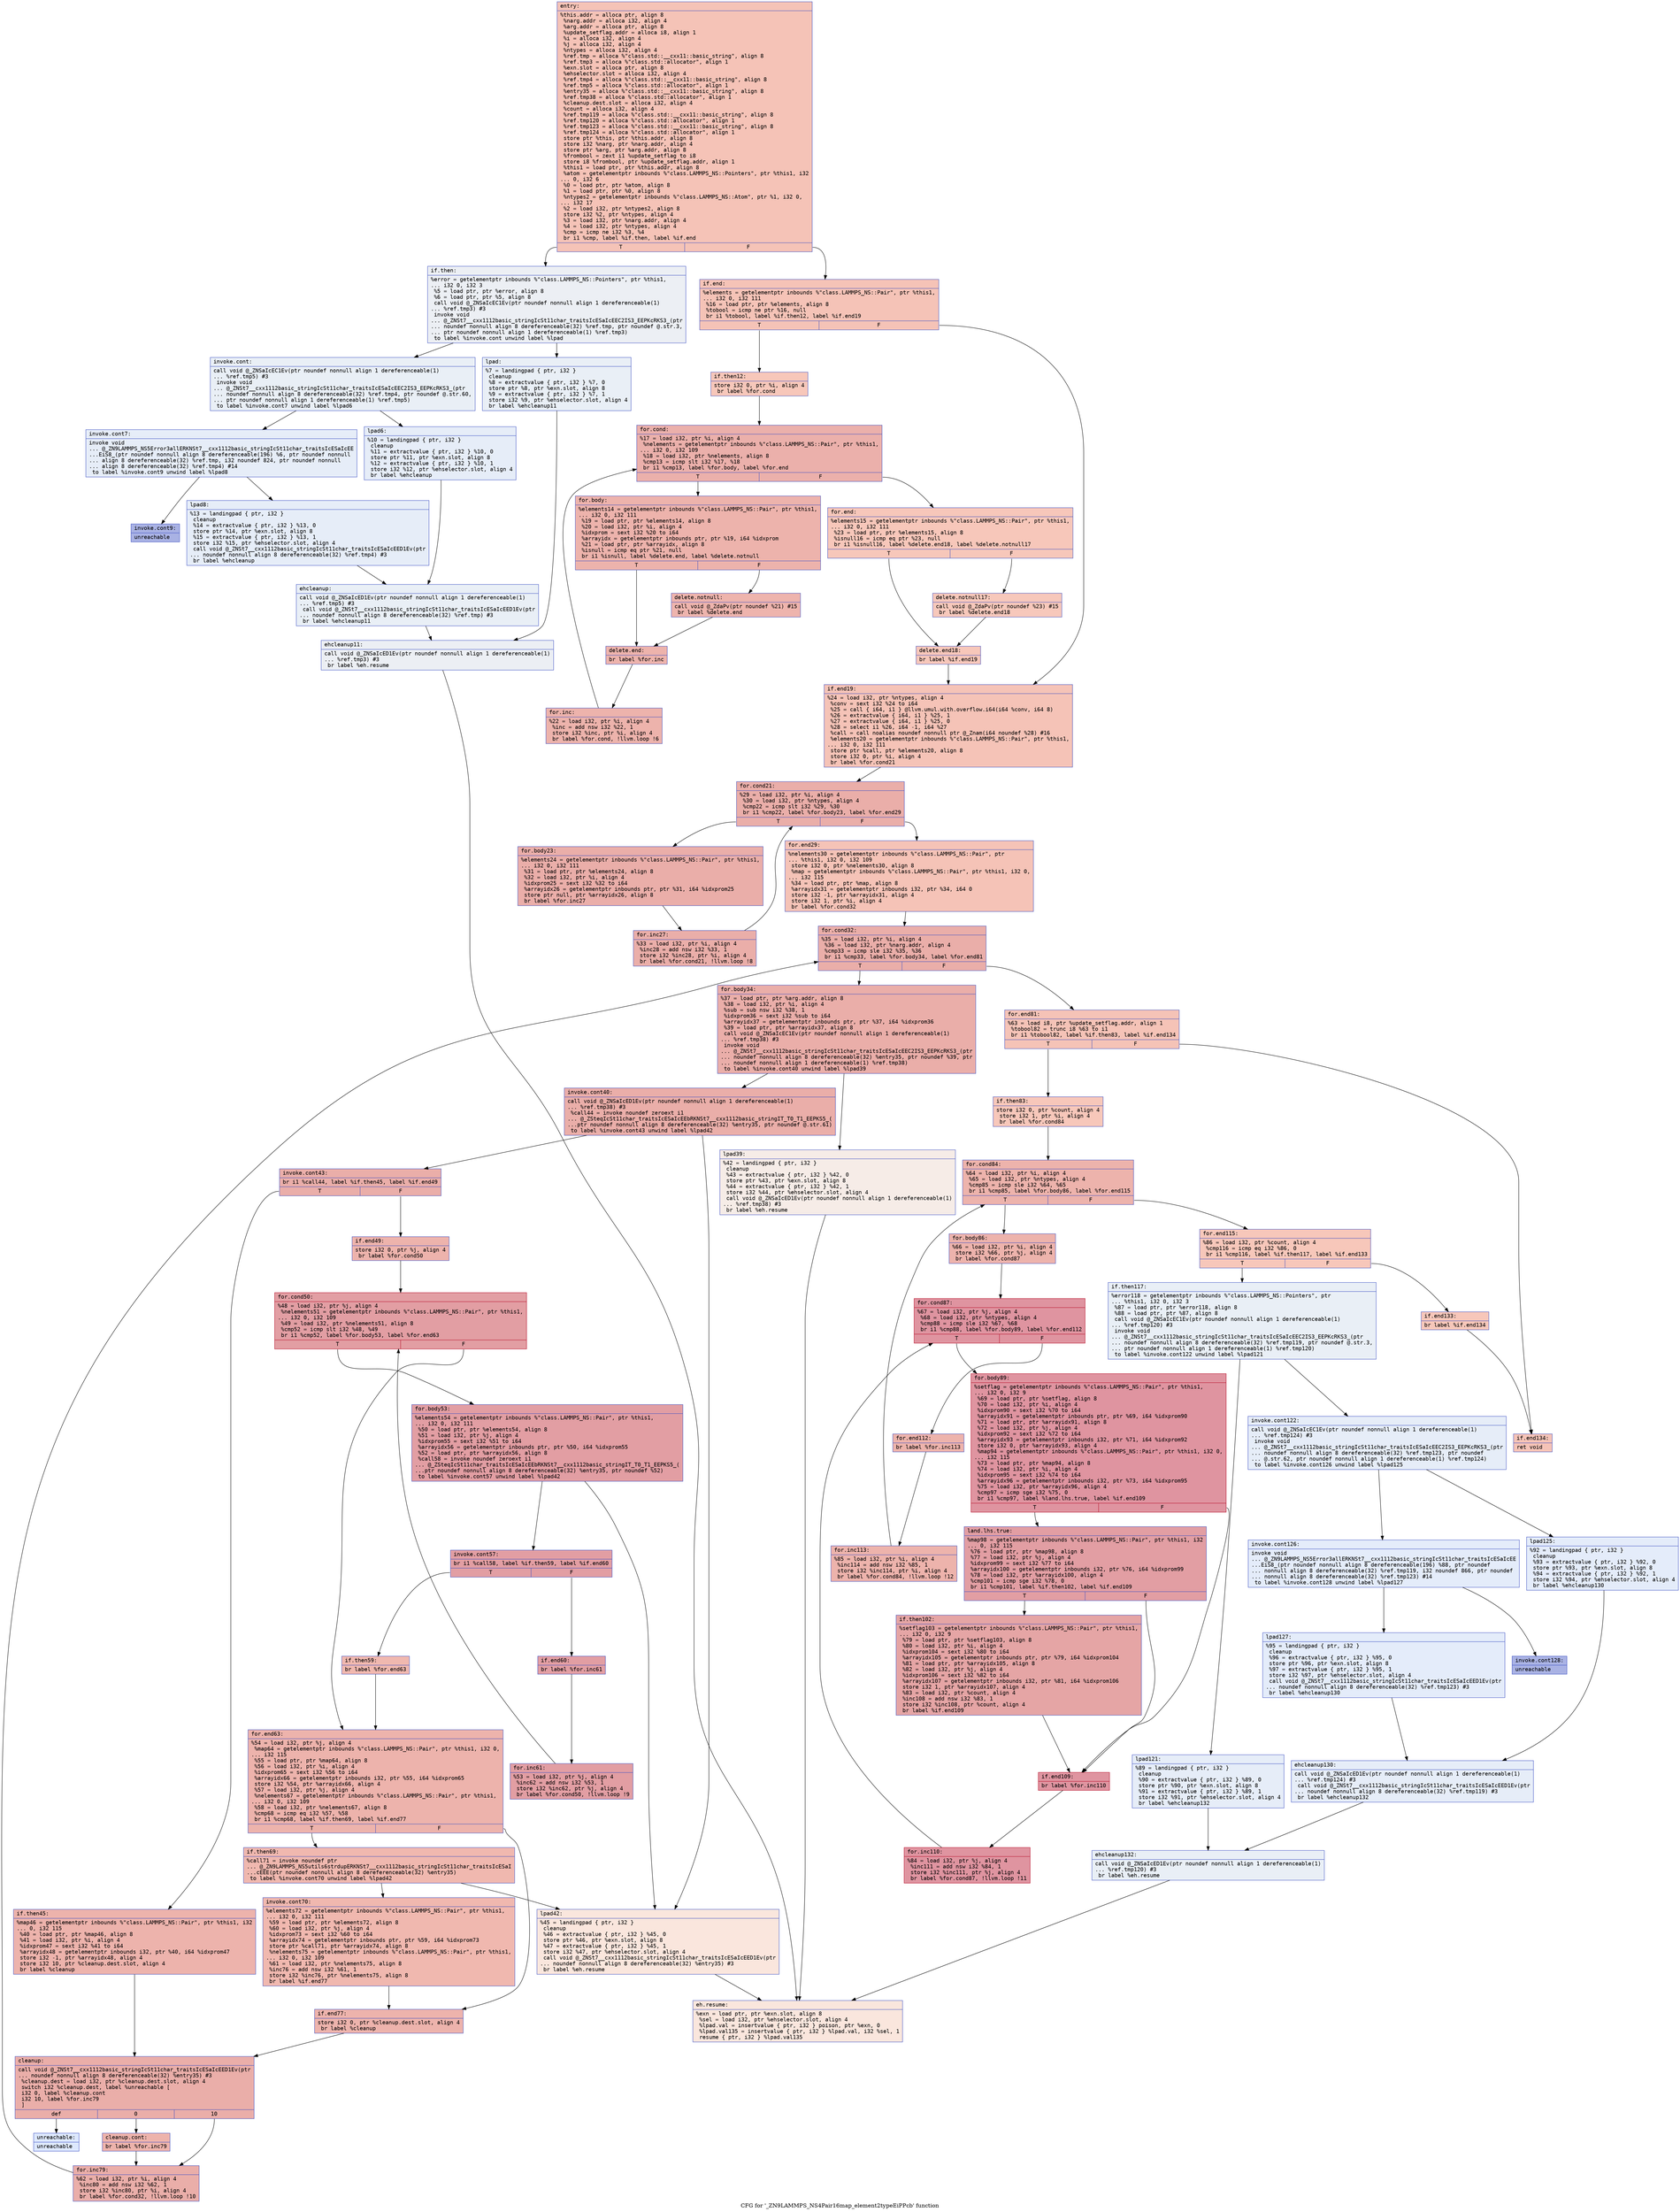 digraph "CFG for '_ZN9LAMMPS_NS4Pair16map_element2typeEiPPcb' function" {
	label="CFG for '_ZN9LAMMPS_NS4Pair16map_element2typeEiPPcb' function";

	Node0x55f5732a23d0 [shape=record,color="#3d50c3ff", style=filled, fillcolor="#e8765c70" fontname="Courier",label="{entry:\l|  %this.addr = alloca ptr, align 8\l  %narg.addr = alloca i32, align 4\l  %arg.addr = alloca ptr, align 8\l  %update_setflag.addr = alloca i8, align 1\l  %i = alloca i32, align 4\l  %j = alloca i32, align 4\l  %ntypes = alloca i32, align 4\l  %ref.tmp = alloca %\"class.std::__cxx11::basic_string\", align 8\l  %ref.tmp3 = alloca %\"class.std::allocator\", align 1\l  %exn.slot = alloca ptr, align 8\l  %ehselector.slot = alloca i32, align 4\l  %ref.tmp4 = alloca %\"class.std::__cxx11::basic_string\", align 8\l  %ref.tmp5 = alloca %\"class.std::allocator\", align 1\l  %entry35 = alloca %\"class.std::__cxx11::basic_string\", align 8\l  %ref.tmp38 = alloca %\"class.std::allocator\", align 1\l  %cleanup.dest.slot = alloca i32, align 4\l  %count = alloca i32, align 4\l  %ref.tmp119 = alloca %\"class.std::__cxx11::basic_string\", align 8\l  %ref.tmp120 = alloca %\"class.std::allocator\", align 1\l  %ref.tmp123 = alloca %\"class.std::__cxx11::basic_string\", align 8\l  %ref.tmp124 = alloca %\"class.std::allocator\", align 1\l  store ptr %this, ptr %this.addr, align 8\l  store i32 %narg, ptr %narg.addr, align 4\l  store ptr %arg, ptr %arg.addr, align 8\l  %frombool = zext i1 %update_setflag to i8\l  store i8 %frombool, ptr %update_setflag.addr, align 1\l  %this1 = load ptr, ptr %this.addr, align 8\l  %atom = getelementptr inbounds %\"class.LAMMPS_NS::Pointers\", ptr %this1, i32\l... 0, i32 6\l  %0 = load ptr, ptr %atom, align 8\l  %1 = load ptr, ptr %0, align 8\l  %ntypes2 = getelementptr inbounds %\"class.LAMMPS_NS::Atom\", ptr %1, i32 0,\l... i32 17\l  %2 = load i32, ptr %ntypes2, align 8\l  store i32 %2, ptr %ntypes, align 4\l  %3 = load i32, ptr %narg.addr, align 4\l  %4 = load i32, ptr %ntypes, align 4\l  %cmp = icmp ne i32 %3, %4\l  br i1 %cmp, label %if.then, label %if.end\l|{<s0>T|<s1>F}}"];
	Node0x55f5732a23d0:s0 -> Node0x55f5732a3e20[tooltip="entry -> if.then\nProbability 0.00%" ];
	Node0x55f5732a23d0:s1 -> Node0x55f5732a3e90[tooltip="entry -> if.end\nProbability 100.00%" ];
	Node0x55f5732a3e20 [shape=record,color="#3d50c3ff", style=filled, fillcolor="#d4dbe670" fontname="Courier",label="{if.then:\l|  %error = getelementptr inbounds %\"class.LAMMPS_NS::Pointers\", ptr %this1,\l... i32 0, i32 3\l  %5 = load ptr, ptr %error, align 8\l  %6 = load ptr, ptr %5, align 8\l  call void @_ZNSaIcEC1Ev(ptr noundef nonnull align 1 dereferenceable(1)\l... %ref.tmp3) #3\l  invoke void\l... @_ZNSt7__cxx1112basic_stringIcSt11char_traitsIcESaIcEEC2IS3_EEPKcRKS3_(ptr\l... noundef nonnull align 8 dereferenceable(32) %ref.tmp, ptr noundef @.str.3,\l... ptr noundef nonnull align 1 dereferenceable(1) %ref.tmp3)\l          to label %invoke.cont unwind label %lpad\l}"];
	Node0x55f5732a3e20 -> Node0x55f5732a4310[tooltip="if.then -> invoke.cont\nProbability 50.00%" ];
	Node0x55f5732a3e20 -> Node0x55f5732a4360[tooltip="if.then -> lpad\nProbability 50.00%" ];
	Node0x55f5732a4310 [shape=record,color="#3d50c3ff", style=filled, fillcolor="#cedaeb70" fontname="Courier",label="{invoke.cont:\l|  call void @_ZNSaIcEC1Ev(ptr noundef nonnull align 1 dereferenceable(1)\l... %ref.tmp5) #3\l  invoke void\l... @_ZNSt7__cxx1112basic_stringIcSt11char_traitsIcESaIcEEC2IS3_EEPKcRKS3_(ptr\l... noundef nonnull align 8 dereferenceable(32) %ref.tmp4, ptr noundef @.str.60,\l... ptr noundef nonnull align 1 dereferenceable(1) %ref.tmp5)\l          to label %invoke.cont7 unwind label %lpad6\l}"];
	Node0x55f5732a4310 -> Node0x55f5732a4650[tooltip="invoke.cont -> invoke.cont7\nProbability 50.00%" ];
	Node0x55f5732a4310 -> Node0x55f5732a46a0[tooltip="invoke.cont -> lpad6\nProbability 50.00%" ];
	Node0x55f5732a4650 [shape=record,color="#3d50c3ff", style=filled, fillcolor="#c7d7f070" fontname="Courier",label="{invoke.cont7:\l|  invoke void\l... @_ZN9LAMMPS_NS5Error3allERKNSt7__cxx1112basic_stringIcSt11char_traitsIcESaIcEE\l...EiS8_(ptr noundef nonnull align 8 dereferenceable(196) %6, ptr noundef nonnull\l... align 8 dereferenceable(32) %ref.tmp, i32 noundef 824, ptr noundef nonnull\l... align 8 dereferenceable(32) %ref.tmp4) #14\l          to label %invoke.cont9 unwind label %lpad8\l}"];
	Node0x55f5732a4650 -> Node0x55f5732a4600[tooltip="invoke.cont7 -> invoke.cont9\nProbability 0.00%" ];
	Node0x55f5732a4650 -> Node0x55f5732a4930[tooltip="invoke.cont7 -> lpad8\nProbability 100.00%" ];
	Node0x55f5732a4600 [shape=record,color="#3d50c3ff", style=filled, fillcolor="#3d50c370" fontname="Courier",label="{invoke.cont9:\l|  unreachable\l}"];
	Node0x55f5732a4360 [shape=record,color="#3d50c3ff", style=filled, fillcolor="#cedaeb70" fontname="Courier",label="{lpad:\l|  %7 = landingpad \{ ptr, i32 \}\l          cleanup\l  %8 = extractvalue \{ ptr, i32 \} %7, 0\l  store ptr %8, ptr %exn.slot, align 8\l  %9 = extractvalue \{ ptr, i32 \} %7, 1\l  store i32 %9, ptr %ehselector.slot, align 4\l  br label %ehcleanup11\l}"];
	Node0x55f5732a4360 -> Node0x55f5732a4ef0[tooltip="lpad -> ehcleanup11\nProbability 100.00%" ];
	Node0x55f5732a46a0 [shape=record,color="#3d50c3ff", style=filled, fillcolor="#c7d7f070" fontname="Courier",label="{lpad6:\l|  %10 = landingpad \{ ptr, i32 \}\l          cleanup\l  %11 = extractvalue \{ ptr, i32 \} %10, 0\l  store ptr %11, ptr %exn.slot, align 8\l  %12 = extractvalue \{ ptr, i32 \} %10, 1\l  store i32 %12, ptr %ehselector.slot, align 4\l  br label %ehcleanup\l}"];
	Node0x55f5732a46a0 -> Node0x55f5732a5240[tooltip="lpad6 -> ehcleanup\nProbability 100.00%" ];
	Node0x55f5732a4930 [shape=record,color="#3d50c3ff", style=filled, fillcolor="#c7d7f070" fontname="Courier",label="{lpad8:\l|  %13 = landingpad \{ ptr, i32 \}\l          cleanup\l  %14 = extractvalue \{ ptr, i32 \} %13, 0\l  store ptr %14, ptr %exn.slot, align 8\l  %15 = extractvalue \{ ptr, i32 \} %13, 1\l  store i32 %15, ptr %ehselector.slot, align 4\l  call void @_ZNSt7__cxx1112basic_stringIcSt11char_traitsIcESaIcEED1Ev(ptr\l... noundef nonnull align 8 dereferenceable(32) %ref.tmp4) #3\l  br label %ehcleanup\l}"];
	Node0x55f5732a4930 -> Node0x55f5732a5240[tooltip="lpad8 -> ehcleanup\nProbability 100.00%" ];
	Node0x55f5732a5240 [shape=record,color="#3d50c3ff", style=filled, fillcolor="#cedaeb70" fontname="Courier",label="{ehcleanup:\l|  call void @_ZNSaIcED1Ev(ptr noundef nonnull align 1 dereferenceable(1)\l... %ref.tmp5) #3\l  call void @_ZNSt7__cxx1112basic_stringIcSt11char_traitsIcESaIcEED1Ev(ptr\l... noundef nonnull align 8 dereferenceable(32) %ref.tmp) #3\l  br label %ehcleanup11\l}"];
	Node0x55f5732a5240 -> Node0x55f5732a4ef0[tooltip="ehcleanup -> ehcleanup11\nProbability 100.00%" ];
	Node0x55f5732a4ef0 [shape=record,color="#3d50c3ff", style=filled, fillcolor="#d4dbe670" fontname="Courier",label="{ehcleanup11:\l|  call void @_ZNSaIcED1Ev(ptr noundef nonnull align 1 dereferenceable(1)\l... %ref.tmp3) #3\l  br label %eh.resume\l}"];
	Node0x55f5732a4ef0 -> Node0x55f5732a5af0[tooltip="ehcleanup11 -> eh.resume\nProbability 100.00%" ];
	Node0x55f5732a3e90 [shape=record,color="#3d50c3ff", style=filled, fillcolor="#e8765c70" fontname="Courier",label="{if.end:\l|  %elements = getelementptr inbounds %\"class.LAMMPS_NS::Pair\", ptr %this1,\l... i32 0, i32 111\l  %16 = load ptr, ptr %elements, align 8\l  %tobool = icmp ne ptr %16, null\l  br i1 %tobool, label %if.then12, label %if.end19\l|{<s0>T|<s1>F}}"];
	Node0x55f5732a3e90:s0 -> Node0x55f5732a5db0[tooltip="if.end -> if.then12\nProbability 62.50%" ];
	Node0x55f5732a3e90:s1 -> Node0x55f5732a5e30[tooltip="if.end -> if.end19\nProbability 37.50%" ];
	Node0x55f5732a5db0 [shape=record,color="#3d50c3ff", style=filled, fillcolor="#ec7f6370" fontname="Courier",label="{if.then12:\l|  store i32 0, ptr %i, align 4\l  br label %for.cond\l}"];
	Node0x55f5732a5db0 -> Node0x55f5732a6000[tooltip="if.then12 -> for.cond\nProbability 100.00%" ];
	Node0x55f5732a6000 [shape=record,color="#3d50c3ff", style=filled, fillcolor="#d24b4070" fontname="Courier",label="{for.cond:\l|  %17 = load i32, ptr %i, align 4\l  %nelements = getelementptr inbounds %\"class.LAMMPS_NS::Pair\", ptr %this1,\l... i32 0, i32 109\l  %18 = load i32, ptr %nelements, align 8\l  %cmp13 = icmp slt i32 %17, %18\l  br i1 %cmp13, label %for.body, label %for.end\l|{<s0>T|<s1>F}}"];
	Node0x55f5732a6000:s0 -> Node0x55f5732a3370[tooltip="for.cond -> for.body\nProbability 96.88%" ];
	Node0x55f5732a6000:s1 -> Node0x55f5732a33f0[tooltip="for.cond -> for.end\nProbability 3.12%" ];
	Node0x55f5732a3370 [shape=record,color="#3d50c3ff", style=filled, fillcolor="#d6524470" fontname="Courier",label="{for.body:\l|  %elements14 = getelementptr inbounds %\"class.LAMMPS_NS::Pair\", ptr %this1,\l... i32 0, i32 111\l  %19 = load ptr, ptr %elements14, align 8\l  %20 = load i32, ptr %i, align 4\l  %idxprom = sext i32 %20 to i64\l  %arrayidx = getelementptr inbounds ptr, ptr %19, i64 %idxprom\l  %21 = load ptr, ptr %arrayidx, align 8\l  %isnull = icmp eq ptr %21, null\l  br i1 %isnull, label %delete.end, label %delete.notnull\l|{<s0>T|<s1>F}}"];
	Node0x55f5732a3370:s0 -> Node0x55f5732a6cb0[tooltip="for.body -> delete.end\nProbability 37.50%" ];
	Node0x55f5732a3370:s1 -> Node0x55f5732a6d30[tooltip="for.body -> delete.notnull\nProbability 62.50%" ];
	Node0x55f5732a6d30 [shape=record,color="#3d50c3ff", style=filled, fillcolor="#d8564670" fontname="Courier",label="{delete.notnull:\l|  call void @_ZdaPv(ptr noundef %21) #15\l  br label %delete.end\l}"];
	Node0x55f5732a6d30 -> Node0x55f5732a6cb0[tooltip="delete.notnull -> delete.end\nProbability 100.00%" ];
	Node0x55f5732a6cb0 [shape=record,color="#3d50c3ff", style=filled, fillcolor="#d6524470" fontname="Courier",label="{delete.end:\l|  br label %for.inc\l}"];
	Node0x55f5732a6cb0 -> Node0x55f5732a7060[tooltip="delete.end -> for.inc\nProbability 100.00%" ];
	Node0x55f5732a7060 [shape=record,color="#3d50c3ff", style=filled, fillcolor="#d6524470" fontname="Courier",label="{for.inc:\l|  %22 = load i32, ptr %i, align 4\l  %inc = add nsw i32 %22, 1\l  store i32 %inc, ptr %i, align 4\l  br label %for.cond, !llvm.loop !6\l}"];
	Node0x55f5732a7060 -> Node0x55f5732a6000[tooltip="for.inc -> for.cond\nProbability 100.00%" ];
	Node0x55f5732a33f0 [shape=record,color="#3d50c3ff", style=filled, fillcolor="#ec7f6370" fontname="Courier",label="{for.end:\l|  %elements15 = getelementptr inbounds %\"class.LAMMPS_NS::Pair\", ptr %this1,\l... i32 0, i32 111\l  %23 = load ptr, ptr %elements15, align 8\l  %isnull16 = icmp eq ptr %23, null\l  br i1 %isnull16, label %delete.end18, label %delete.notnull17\l|{<s0>T|<s1>F}}"];
	Node0x55f5732a33f0:s0 -> Node0x55f5732a76a0[tooltip="for.end -> delete.end18\nProbability 37.50%" ];
	Node0x55f5732a33f0:s1 -> Node0x55f5732a7750[tooltip="for.end -> delete.notnull17\nProbability 62.50%" ];
	Node0x55f5732a7750 [shape=record,color="#3d50c3ff", style=filled, fillcolor="#ed836670" fontname="Courier",label="{delete.notnull17:\l|  call void @_ZdaPv(ptr noundef %23) #15\l  br label %delete.end18\l}"];
	Node0x55f5732a7750 -> Node0x55f5732a76a0[tooltip="delete.notnull17 -> delete.end18\nProbability 100.00%" ];
	Node0x55f5732a76a0 [shape=record,color="#3d50c3ff", style=filled, fillcolor="#ec7f6370" fontname="Courier",label="{delete.end18:\l|  br label %if.end19\l}"];
	Node0x55f5732a76a0 -> Node0x55f5732a5e30[tooltip="delete.end18 -> if.end19\nProbability 100.00%" ];
	Node0x55f5732a5e30 [shape=record,color="#3d50c3ff", style=filled, fillcolor="#e8765c70" fontname="Courier",label="{if.end19:\l|  %24 = load i32, ptr %ntypes, align 4\l  %conv = sext i32 %24 to i64\l  %25 = call \{ i64, i1 \} @llvm.umul.with.overflow.i64(i64 %conv, i64 8)\l  %26 = extractvalue \{ i64, i1 \} %25, 1\l  %27 = extractvalue \{ i64, i1 \} %25, 0\l  %28 = select i1 %26, i64 -1, i64 %27\l  %call = call noalias noundef nonnull ptr @_Znam(i64 noundef %28) #16\l  %elements20 = getelementptr inbounds %\"class.LAMMPS_NS::Pair\", ptr %this1,\l... i32 0, i32 111\l  store ptr %call, ptr %elements20, align 8\l  store i32 0, ptr %i, align 4\l  br label %for.cond21\l}"];
	Node0x55f5732a5e30 -> Node0x55f5732a82c0[tooltip="if.end19 -> for.cond21\nProbability 100.00%" ];
	Node0x55f5732a82c0 [shape=record,color="#3d50c3ff", style=filled, fillcolor="#d0473d70" fontname="Courier",label="{for.cond21:\l|  %29 = load i32, ptr %i, align 4\l  %30 = load i32, ptr %ntypes, align 4\l  %cmp22 = icmp slt i32 %29, %30\l  br i1 %cmp22, label %for.body23, label %for.end29\l|{<s0>T|<s1>F}}"];
	Node0x55f5732a82c0:s0 -> Node0x55f5732a8560[tooltip="for.cond21 -> for.body23\nProbability 96.88%" ];
	Node0x55f5732a82c0:s1 -> Node0x55f5732a85e0[tooltip="for.cond21 -> for.end29\nProbability 3.12%" ];
	Node0x55f5732a8560 [shape=record,color="#3d50c3ff", style=filled, fillcolor="#d0473d70" fontname="Courier",label="{for.body23:\l|  %elements24 = getelementptr inbounds %\"class.LAMMPS_NS::Pair\", ptr %this1,\l... i32 0, i32 111\l  %31 = load ptr, ptr %elements24, align 8\l  %32 = load i32, ptr %i, align 4\l  %idxprom25 = sext i32 %32 to i64\l  %arrayidx26 = getelementptr inbounds ptr, ptr %31, i64 %idxprom25\l  store ptr null, ptr %arrayidx26, align 8\l  br label %for.inc27\l}"];
	Node0x55f5732a8560 -> Node0x55f5732a8b70[tooltip="for.body23 -> for.inc27\nProbability 100.00%" ];
	Node0x55f5732a8b70 [shape=record,color="#3d50c3ff", style=filled, fillcolor="#d0473d70" fontname="Courier",label="{for.inc27:\l|  %33 = load i32, ptr %i, align 4\l  %inc28 = add nsw i32 %33, 1\l  store i32 %inc28, ptr %i, align 4\l  br label %for.cond21, !llvm.loop !8\l}"];
	Node0x55f5732a8b70 -> Node0x55f5732a82c0[tooltip="for.inc27 -> for.cond21\nProbability 100.00%" ];
	Node0x55f5732a85e0 [shape=record,color="#3d50c3ff", style=filled, fillcolor="#e8765c70" fontname="Courier",label="{for.end29:\l|  %nelements30 = getelementptr inbounds %\"class.LAMMPS_NS::Pair\", ptr\l... %this1, i32 0, i32 109\l  store i32 0, ptr %nelements30, align 8\l  %map = getelementptr inbounds %\"class.LAMMPS_NS::Pair\", ptr %this1, i32 0,\l... i32 115\l  %34 = load ptr, ptr %map, align 8\l  %arrayidx31 = getelementptr inbounds i32, ptr %34, i64 0\l  store i32 -1, ptr %arrayidx31, align 4\l  store i32 1, ptr %i, align 4\l  br label %for.cond32\l}"];
	Node0x55f5732a85e0 -> Node0x55f5732a94f0[tooltip="for.end29 -> for.cond32\nProbability 100.00%" ];
	Node0x55f5732a94f0 [shape=record,color="#3d50c3ff", style=filled, fillcolor="#d0473d70" fontname="Courier",label="{for.cond32:\l|  %35 = load i32, ptr %i, align 4\l  %36 = load i32, ptr %narg.addr, align 4\l  %cmp33 = icmp sle i32 %35, %36\l  br i1 %cmp33, label %for.body34, label %for.end81\l|{<s0>T|<s1>F}}"];
	Node0x55f5732a94f0:s0 -> Node0x55f5732a9790[tooltip="for.cond32 -> for.body34\nProbability 96.88%" ];
	Node0x55f5732a94f0:s1 -> Node0x55f5732a9810[tooltip="for.cond32 -> for.end81\nProbability 3.12%" ];
	Node0x55f5732a9790 [shape=record,color="#3d50c3ff", style=filled, fillcolor="#d0473d70" fontname="Courier",label="{for.body34:\l|  %37 = load ptr, ptr %arg.addr, align 8\l  %38 = load i32, ptr %i, align 4\l  %sub = sub nsw i32 %38, 1\l  %idxprom36 = sext i32 %sub to i64\l  %arrayidx37 = getelementptr inbounds ptr, ptr %37, i64 %idxprom36\l  %39 = load ptr, ptr %arrayidx37, align 8\l  call void @_ZNSaIcEC1Ev(ptr noundef nonnull align 1 dereferenceable(1)\l... %ref.tmp38) #3\l  invoke void\l... @_ZNSt7__cxx1112basic_stringIcSt11char_traitsIcESaIcEEC2IS3_EEPKcRKS3_(ptr\l... noundef nonnull align 8 dereferenceable(32) %entry35, ptr noundef %39, ptr\l... noundef nonnull align 1 dereferenceable(1) %ref.tmp38)\l          to label %invoke.cont40 unwind label %lpad39\l}"];
	Node0x55f5732a9790 -> Node0x55f5732a9e60[tooltip="for.body34 -> invoke.cont40\nProbability 100.00%" ];
	Node0x55f5732a9790 -> Node0x55f5732a9ee0[tooltip="for.body34 -> lpad39\nProbability 0.00%" ];
	Node0x55f5732a9e60 [shape=record,color="#3d50c3ff", style=filled, fillcolor="#d0473d70" fontname="Courier",label="{invoke.cont40:\l|  call void @_ZNSaIcED1Ev(ptr noundef nonnull align 1 dereferenceable(1)\l... %ref.tmp38) #3\l  %call44 = invoke noundef zeroext i1\l... @_ZSteqIcSt11char_traitsIcESaIcEEbRKNSt7__cxx1112basic_stringIT_T0_T1_EEPKS5_(\l...ptr noundef nonnull align 8 dereferenceable(32) %entry35, ptr noundef @.str.61)\l          to label %invoke.cont43 unwind label %lpad42\l}"];
	Node0x55f5732a9e60 -> Node0x55f5732aa210[tooltip="invoke.cont40 -> invoke.cont43\nProbability 100.00%" ];
	Node0x55f5732a9e60 -> Node0x55f5732aa2c0[tooltip="invoke.cont40 -> lpad42\nProbability 0.00%" ];
	Node0x55f5732aa210 [shape=record,color="#3d50c3ff", style=filled, fillcolor="#d0473d70" fontname="Courier",label="{invoke.cont43:\l|  br i1 %call44, label %if.then45, label %if.end49\l|{<s0>T|<s1>F}}"];
	Node0x55f5732aa210:s0 -> Node0x55f5732aa640[tooltip="invoke.cont43 -> if.then45\nProbability 50.00%" ];
	Node0x55f5732aa210:s1 -> Node0x55f5732aa6c0[tooltip="invoke.cont43 -> if.end49\nProbability 50.00%" ];
	Node0x55f5732aa640 [shape=record,color="#3d50c3ff", style=filled, fillcolor="#d6524470" fontname="Courier",label="{if.then45:\l|  %map46 = getelementptr inbounds %\"class.LAMMPS_NS::Pair\", ptr %this1, i32\l... 0, i32 115\l  %40 = load ptr, ptr %map46, align 8\l  %41 = load i32, ptr %i, align 4\l  %idxprom47 = sext i32 %41 to i64\l  %arrayidx48 = getelementptr inbounds i32, ptr %40, i64 %idxprom47\l  store i32 -1, ptr %arrayidx48, align 4\l  store i32 10, ptr %cleanup.dest.slot, align 4\l  br label %cleanup\l}"];
	Node0x55f5732aa640 -> Node0x55f5732aacc0[tooltip="if.then45 -> cleanup\nProbability 100.00%" ];
	Node0x55f5732a9ee0 [shape=record,color="#3d50c3ff", style=filled, fillcolor="#ead5c970" fontname="Courier",label="{lpad39:\l|  %42 = landingpad \{ ptr, i32 \}\l          cleanup\l  %43 = extractvalue \{ ptr, i32 \} %42, 0\l  store ptr %43, ptr %exn.slot, align 8\l  %44 = extractvalue \{ ptr, i32 \} %42, 1\l  store i32 %44, ptr %ehselector.slot, align 4\l  call void @_ZNSaIcED1Ev(ptr noundef nonnull align 1 dereferenceable(1)\l... %ref.tmp38) #3\l  br label %eh.resume\l}"];
	Node0x55f5732a9ee0 -> Node0x55f5732a5af0[tooltip="lpad39 -> eh.resume\nProbability 100.00%" ];
	Node0x55f5732aa2c0 [shape=record,color="#3d50c3ff", style=filled, fillcolor="#f3c7b170" fontname="Courier",label="{lpad42:\l|  %45 = landingpad \{ ptr, i32 \}\l          cleanup\l  %46 = extractvalue \{ ptr, i32 \} %45, 0\l  store ptr %46, ptr %exn.slot, align 8\l  %47 = extractvalue \{ ptr, i32 \} %45, 1\l  store i32 %47, ptr %ehselector.slot, align 4\l  call void @_ZNSt7__cxx1112basic_stringIcSt11char_traitsIcESaIcEED1Ev(ptr\l... noundef nonnull align 8 dereferenceable(32) %entry35) #3\l  br label %eh.resume\l}"];
	Node0x55f5732aa2c0 -> Node0x55f5732a5af0[tooltip="lpad42 -> eh.resume\nProbability 100.00%" ];
	Node0x55f5732aa6c0 [shape=record,color="#3d50c3ff", style=filled, fillcolor="#d6524470" fontname="Courier",label="{if.end49:\l|  store i32 0, ptr %j, align 4\l  br label %for.cond50\l}"];
	Node0x55f5732aa6c0 -> Node0x55f5732ac4d0[tooltip="if.end49 -> for.cond50\nProbability 100.00%" ];
	Node0x55f5732ac4d0 [shape=record,color="#b70d28ff", style=filled, fillcolor="#be242e70" fontname="Courier",label="{for.cond50:\l|  %48 = load i32, ptr %j, align 4\l  %nelements51 = getelementptr inbounds %\"class.LAMMPS_NS::Pair\", ptr %this1,\l... i32 0, i32 109\l  %49 = load i32, ptr %nelements51, align 8\l  %cmp52 = icmp slt i32 %48, %49\l  br i1 %cmp52, label %for.body53, label %for.end63\l|{<s0>T|<s1>F}}"];
	Node0x55f5732ac4d0:s0 -> Node0x55f5732ac7e0[tooltip="for.cond50 -> for.body53\nProbability 96.88%" ];
	Node0x55f5732ac4d0:s1 -> Node0x55f5732ac860[tooltip="for.cond50 -> for.end63\nProbability 3.12%" ];
	Node0x55f5732ac7e0 [shape=record,color="#3d50c3ff", style=filled, fillcolor="#be242e70" fontname="Courier",label="{for.body53:\l|  %elements54 = getelementptr inbounds %\"class.LAMMPS_NS::Pair\", ptr %this1,\l... i32 0, i32 111\l  %50 = load ptr, ptr %elements54, align 8\l  %51 = load i32, ptr %j, align 4\l  %idxprom55 = sext i32 %51 to i64\l  %arrayidx56 = getelementptr inbounds ptr, ptr %50, i64 %idxprom55\l  %52 = load ptr, ptr %arrayidx56, align 8\l  %call58 = invoke noundef zeroext i1\l... @_ZSteqIcSt11char_traitsIcESaIcEEbRKNSt7__cxx1112basic_stringIT_T0_T1_EEPKS5_(\l...ptr noundef nonnull align 8 dereferenceable(32) %entry35, ptr noundef %52)\l          to label %invoke.cont57 unwind label %lpad42\l}"];
	Node0x55f5732ac7e0 -> Node0x55f5732acd70[tooltip="for.body53 -> invoke.cont57\nProbability 100.00%" ];
	Node0x55f5732ac7e0 -> Node0x55f5732aa2c0[tooltip="for.body53 -> lpad42\nProbability 0.00%" ];
	Node0x55f5732acd70 [shape=record,color="#3d50c3ff", style=filled, fillcolor="#be242e70" fontname="Courier",label="{invoke.cont57:\l|  br i1 %call58, label %if.then59, label %if.end60\l|{<s0>T|<s1>F}}"];
	Node0x55f5732acd70:s0 -> Node0x55f5732ad040[tooltip="invoke.cont57 -> if.then59\nProbability 3.12%" ];
	Node0x55f5732acd70:s1 -> Node0x55f5732ad0c0[tooltip="invoke.cont57 -> if.end60\nProbability 96.88%" ];
	Node0x55f5732ad040 [shape=record,color="#3d50c3ff", style=filled, fillcolor="#dc5d4a70" fontname="Courier",label="{if.then59:\l|  br label %for.end63\l}"];
	Node0x55f5732ad040 -> Node0x55f5732ac860[tooltip="if.then59 -> for.end63\nProbability 100.00%" ];
	Node0x55f5732ad0c0 [shape=record,color="#3d50c3ff", style=filled, fillcolor="#be242e70" fontname="Courier",label="{if.end60:\l|  br label %for.inc61\l}"];
	Node0x55f5732ad0c0 -> Node0x55f5732ad260[tooltip="if.end60 -> for.inc61\nProbability 100.00%" ];
	Node0x55f5732ad260 [shape=record,color="#3d50c3ff", style=filled, fillcolor="#be242e70" fontname="Courier",label="{for.inc61:\l|  %53 = load i32, ptr %j, align 4\l  %inc62 = add nsw i32 %53, 1\l  store i32 %inc62, ptr %j, align 4\l  br label %for.cond50, !llvm.loop !9\l}"];
	Node0x55f5732ad260 -> Node0x55f5732ac4d0[tooltip="for.inc61 -> for.cond50\nProbability 100.00%" ];
	Node0x55f5732ac860 [shape=record,color="#3d50c3ff", style=filled, fillcolor="#d6524470" fontname="Courier",label="{for.end63:\l|  %54 = load i32, ptr %j, align 4\l  %map64 = getelementptr inbounds %\"class.LAMMPS_NS::Pair\", ptr %this1, i32 0,\l... i32 115\l  %55 = load ptr, ptr %map64, align 8\l  %56 = load i32, ptr %i, align 4\l  %idxprom65 = sext i32 %56 to i64\l  %arrayidx66 = getelementptr inbounds i32, ptr %55, i64 %idxprom65\l  store i32 %54, ptr %arrayidx66, align 4\l  %57 = load i32, ptr %j, align 4\l  %nelements67 = getelementptr inbounds %\"class.LAMMPS_NS::Pair\", ptr %this1,\l... i32 0, i32 109\l  %58 = load i32, ptr %nelements67, align 8\l  %cmp68 = icmp eq i32 %57, %58\l  br i1 %cmp68, label %if.then69, label %if.end77\l|{<s0>T|<s1>F}}"];
	Node0x55f5732ac860:s0 -> Node0x55f5732addd0[tooltip="for.end63 -> if.then69\nProbability 50.00%" ];
	Node0x55f5732ac860:s1 -> Node0x55f5732ade50[tooltip="for.end63 -> if.end77\nProbability 50.00%" ];
	Node0x55f5732addd0 [shape=record,color="#3d50c3ff", style=filled, fillcolor="#dc5d4a70" fontname="Courier",label="{if.then69:\l|  %call71 = invoke noundef ptr\l... @_ZN9LAMMPS_NS5utils6strdupERKNSt7__cxx1112basic_stringIcSt11char_traitsIcESaI\l...cEEE(ptr noundef nonnull align 8 dereferenceable(32) %entry35)\l          to label %invoke.cont70 unwind label %lpad42\l}"];
	Node0x55f5732addd0 -> Node0x55f5732adf80[tooltip="if.then69 -> invoke.cont70\nProbability 100.00%" ];
	Node0x55f5732addd0 -> Node0x55f5732aa2c0[tooltip="if.then69 -> lpad42\nProbability 0.00%" ];
	Node0x55f5732adf80 [shape=record,color="#3d50c3ff", style=filled, fillcolor="#dc5d4a70" fontname="Courier",label="{invoke.cont70:\l|  %elements72 = getelementptr inbounds %\"class.LAMMPS_NS::Pair\", ptr %this1,\l... i32 0, i32 111\l  %59 = load ptr, ptr %elements72, align 8\l  %60 = load i32, ptr %j, align 4\l  %idxprom73 = sext i32 %60 to i64\l  %arrayidx74 = getelementptr inbounds ptr, ptr %59, i64 %idxprom73\l  store ptr %call71, ptr %arrayidx74, align 8\l  %nelements75 = getelementptr inbounds %\"class.LAMMPS_NS::Pair\", ptr %this1,\l... i32 0, i32 109\l  %61 = load i32, ptr %nelements75, align 8\l  %inc76 = add nsw i32 %61, 1\l  store i32 %inc76, ptr %nelements75, align 8\l  br label %if.end77\l}"];
	Node0x55f5732adf80 -> Node0x55f5732ade50[tooltip="invoke.cont70 -> if.end77\nProbability 100.00%" ];
	Node0x55f5732ade50 [shape=record,color="#3d50c3ff", style=filled, fillcolor="#d6524470" fontname="Courier",label="{if.end77:\l|  store i32 0, ptr %cleanup.dest.slot, align 4\l  br label %cleanup\l}"];
	Node0x55f5732ade50 -> Node0x55f5732aacc0[tooltip="if.end77 -> cleanup\nProbability 100.00%" ];
	Node0x55f5732aacc0 [shape=record,color="#3d50c3ff", style=filled, fillcolor="#d0473d70" fontname="Courier",label="{cleanup:\l|  call void @_ZNSt7__cxx1112basic_stringIcSt11char_traitsIcESaIcEED1Ev(ptr\l... noundef nonnull align 8 dereferenceable(32) %entry35) #3\l  %cleanup.dest = load i32, ptr %cleanup.dest.slot, align 4\l  switch i32 %cleanup.dest, label %unreachable [\l    i32 0, label %cleanup.cont\l    i32 10, label %for.inc79\l  ]\l|{<s0>def|<s1>0|<s2>10}}"];
	Node0x55f5732aacc0:s0 -> Node0x55f5732ae9f0[tooltip="cleanup -> unreachable\nProbability 0.00%" ];
	Node0x55f5732aacc0:s1 -> Node0x55f5732aebf0[tooltip="cleanup -> cleanup.cont\nProbability 50.00%" ];
	Node0x55f5732aacc0:s2 -> Node0x55f5732aec70[tooltip="cleanup -> for.inc79\nProbability 50.00%" ];
	Node0x55f5732aebf0 [shape=record,color="#3d50c3ff", style=filled, fillcolor="#d6524470" fontname="Courier",label="{cleanup.cont:\l|  br label %for.inc79\l}"];
	Node0x55f5732aebf0 -> Node0x55f5732aec70[tooltip="cleanup.cont -> for.inc79\nProbability 100.00%" ];
	Node0x55f5732aec70 [shape=record,color="#3d50c3ff", style=filled, fillcolor="#d0473d70" fontname="Courier",label="{for.inc79:\l|  %62 = load i32, ptr %i, align 4\l  %inc80 = add nsw i32 %62, 1\l  store i32 %inc80, ptr %i, align 4\l  br label %for.cond32, !llvm.loop !10\l}"];
	Node0x55f5732aec70 -> Node0x55f5732a94f0[tooltip="for.inc79 -> for.cond32\nProbability 100.00%" ];
	Node0x55f5732a9810 [shape=record,color="#3d50c3ff", style=filled, fillcolor="#e8765c70" fontname="Courier",label="{for.end81:\l|  %63 = load i8, ptr %update_setflag.addr, align 1\l  %tobool82 = trunc i8 %63 to i1\l  br i1 %tobool82, label %if.then83, label %if.end134\l|{<s0>T|<s1>F}}"];
	Node0x55f5732a9810:s0 -> Node0x55f5732af2f0[tooltip="for.end81 -> if.then83\nProbability 50.00%" ];
	Node0x55f5732a9810:s1 -> Node0x55f5732af340[tooltip="for.end81 -> if.end134\nProbability 50.00%" ];
	Node0x55f5732af2f0 [shape=record,color="#3d50c3ff", style=filled, fillcolor="#ec7f6370" fontname="Courier",label="{if.then83:\l|  store i32 0, ptr %count, align 4\l  store i32 1, ptr %i, align 4\l  br label %for.cond84\l}"];
	Node0x55f5732af2f0 -> Node0x55f5732af5b0[tooltip="if.then83 -> for.cond84\nProbability 100.00%" ];
	Node0x55f5732af5b0 [shape=record,color="#3d50c3ff", style=filled, fillcolor="#d6524470" fontname="Courier",label="{for.cond84:\l|  %64 = load i32, ptr %i, align 4\l  %65 = load i32, ptr %ntypes, align 4\l  %cmp85 = icmp sle i32 %64, %65\l  br i1 %cmp85, label %for.body86, label %for.end115\l|{<s0>T|<s1>F}}"];
	Node0x55f5732af5b0:s0 -> Node0x55f5732af850[tooltip="for.cond84 -> for.body86\nProbability 96.88%" ];
	Node0x55f5732af5b0:s1 -> Node0x55f5732af8d0[tooltip="for.cond84 -> for.end115\nProbability 3.12%" ];
	Node0x55f5732af850 [shape=record,color="#3d50c3ff", style=filled, fillcolor="#d6524470" fontname="Courier",label="{for.body86:\l|  %66 = load i32, ptr %i, align 4\l  store i32 %66, ptr %j, align 4\l  br label %for.cond87\l}"];
	Node0x55f5732af850 -> Node0x55f5732afb20[tooltip="for.body86 -> for.cond87\nProbability 100.00%" ];
	Node0x55f5732afb20 [shape=record,color="#b70d28ff", style=filled, fillcolor="#b70d2870" fontname="Courier",label="{for.cond87:\l|  %67 = load i32, ptr %j, align 4\l  %68 = load i32, ptr %ntypes, align 4\l  %cmp88 = icmp sle i32 %67, %68\l  br i1 %cmp88, label %for.body89, label %for.end112\l|{<s0>T|<s1>F}}"];
	Node0x55f5732afb20:s0 -> Node0x55f5732afdc0[tooltip="for.cond87 -> for.body89\nProbability 96.88%" ];
	Node0x55f5732afb20:s1 -> Node0x55f5732afe40[tooltip="for.cond87 -> for.end112\nProbability 3.12%" ];
	Node0x55f5732afdc0 [shape=record,color="#b70d28ff", style=filled, fillcolor="#b70d2870" fontname="Courier",label="{for.body89:\l|  %setflag = getelementptr inbounds %\"class.LAMMPS_NS::Pair\", ptr %this1,\l... i32 0, i32 9\l  %69 = load ptr, ptr %setflag, align 8\l  %70 = load i32, ptr %i, align 4\l  %idxprom90 = sext i32 %70 to i64\l  %arrayidx91 = getelementptr inbounds ptr, ptr %69, i64 %idxprom90\l  %71 = load ptr, ptr %arrayidx91, align 8\l  %72 = load i32, ptr %j, align 4\l  %idxprom92 = sext i32 %72 to i64\l  %arrayidx93 = getelementptr inbounds i32, ptr %71, i64 %idxprom92\l  store i32 0, ptr %arrayidx93, align 4\l  %map94 = getelementptr inbounds %\"class.LAMMPS_NS::Pair\", ptr %this1, i32 0,\l... i32 115\l  %73 = load ptr, ptr %map94, align 8\l  %74 = load i32, ptr %i, align 4\l  %idxprom95 = sext i32 %74 to i64\l  %arrayidx96 = getelementptr inbounds i32, ptr %73, i64 %idxprom95\l  %75 = load i32, ptr %arrayidx96, align 4\l  %cmp97 = icmp sge i32 %75, 0\l  br i1 %cmp97, label %land.lhs.true, label %if.end109\l|{<s0>T|<s1>F}}"];
	Node0x55f5732afdc0:s0 -> Node0x55f5732b0ab0[tooltip="for.body89 -> land.lhs.true\nProbability 50.00%" ];
	Node0x55f5732afdc0:s1 -> Node0x55f5732b0b30[tooltip="for.body89 -> if.end109\nProbability 50.00%" ];
	Node0x55f5732b0ab0 [shape=record,color="#3d50c3ff", style=filled, fillcolor="#be242e70" fontname="Courier",label="{land.lhs.true:\l|  %map98 = getelementptr inbounds %\"class.LAMMPS_NS::Pair\", ptr %this1, i32\l... 0, i32 115\l  %76 = load ptr, ptr %map98, align 8\l  %77 = load i32, ptr %j, align 4\l  %idxprom99 = sext i32 %77 to i64\l  %arrayidx100 = getelementptr inbounds i32, ptr %76, i64 %idxprom99\l  %78 = load i32, ptr %arrayidx100, align 4\l  %cmp101 = icmp sge i32 %78, 0\l  br i1 %cmp101, label %if.then102, label %if.end109\l|{<s0>T|<s1>F}}"];
	Node0x55f5732b0ab0:s0 -> Node0x55f5732b1140[tooltip="land.lhs.true -> if.then102\nProbability 50.00%" ];
	Node0x55f5732b0ab0:s1 -> Node0x55f5732b0b30[tooltip="land.lhs.true -> if.end109\nProbability 50.00%" ];
	Node0x55f5732b1140 [shape=record,color="#3d50c3ff", style=filled, fillcolor="#c5333470" fontname="Courier",label="{if.then102:\l|  %setflag103 = getelementptr inbounds %\"class.LAMMPS_NS::Pair\", ptr %this1,\l... i32 0, i32 9\l  %79 = load ptr, ptr %setflag103, align 8\l  %80 = load i32, ptr %i, align 4\l  %idxprom104 = sext i32 %80 to i64\l  %arrayidx105 = getelementptr inbounds ptr, ptr %79, i64 %idxprom104\l  %81 = load ptr, ptr %arrayidx105, align 8\l  %82 = load i32, ptr %j, align 4\l  %idxprom106 = sext i32 %82 to i64\l  %arrayidx107 = getelementptr inbounds i32, ptr %81, i64 %idxprom106\l  store i32 1, ptr %arrayidx107, align 4\l  %83 = load i32, ptr %count, align 4\l  %inc108 = add nsw i32 %83, 1\l  store i32 %inc108, ptr %count, align 4\l  br label %if.end109\l}"];
	Node0x55f5732b1140 -> Node0x55f5732b0b30[tooltip="if.then102 -> if.end109\nProbability 100.00%" ];
	Node0x55f5732b0b30 [shape=record,color="#b70d28ff", style=filled, fillcolor="#b70d2870" fontname="Courier",label="{if.end109:\l|  br label %for.inc110\l}"];
	Node0x55f5732b0b30 -> Node0x55f57321a5a0[tooltip="if.end109 -> for.inc110\nProbability 100.00%" ];
	Node0x55f57321a5a0 [shape=record,color="#b70d28ff", style=filled, fillcolor="#b70d2870" fontname="Courier",label="{for.inc110:\l|  %84 = load i32, ptr %j, align 4\l  %inc111 = add nsw i32 %84, 1\l  store i32 %inc111, ptr %j, align 4\l  br label %for.cond87, !llvm.loop !11\l}"];
	Node0x55f57321a5a0 -> Node0x55f5732afb20[tooltip="for.inc110 -> for.cond87\nProbability 100.00%" ];
	Node0x55f5732afe40 [shape=record,color="#3d50c3ff", style=filled, fillcolor="#d6524470" fontname="Courier",label="{for.end112:\l|  br label %for.inc113\l}"];
	Node0x55f5732afe40 -> Node0x55f57321aa20[tooltip="for.end112 -> for.inc113\nProbability 100.00%" ];
	Node0x55f57321aa20 [shape=record,color="#3d50c3ff", style=filled, fillcolor="#d6524470" fontname="Courier",label="{for.inc113:\l|  %85 = load i32, ptr %i, align 4\l  %inc114 = add nsw i32 %85, 1\l  store i32 %inc114, ptr %i, align 4\l  br label %for.cond84, !llvm.loop !12\l}"];
	Node0x55f57321aa20 -> Node0x55f5732af5b0[tooltip="for.inc113 -> for.cond84\nProbability 100.00%" ];
	Node0x55f5732af8d0 [shape=record,color="#3d50c3ff", style=filled, fillcolor="#ec7f6370" fontname="Courier",label="{for.end115:\l|  %86 = load i32, ptr %count, align 4\l  %cmp116 = icmp eq i32 %86, 0\l  br i1 %cmp116, label %if.then117, label %if.end133\l|{<s0>T|<s1>F}}"];
	Node0x55f5732af8d0:s0 -> Node0x55f57321afd0[tooltip="for.end115 -> if.then117\nProbability 0.00%" ];
	Node0x55f5732af8d0:s1 -> Node0x55f57321b050[tooltip="for.end115 -> if.end133\nProbability 100.00%" ];
	Node0x55f57321afd0 [shape=record,color="#3d50c3ff", style=filled, fillcolor="#cedaeb70" fontname="Courier",label="{if.then117:\l|  %error118 = getelementptr inbounds %\"class.LAMMPS_NS::Pointers\", ptr\l... %this1, i32 0, i32 3\l  %87 = load ptr, ptr %error118, align 8\l  %88 = load ptr, ptr %87, align 8\l  call void @_ZNSaIcEC1Ev(ptr noundef nonnull align 1 dereferenceable(1)\l... %ref.tmp120) #3\l  invoke void\l... @_ZNSt7__cxx1112basic_stringIcSt11char_traitsIcESaIcEEC2IS3_EEPKcRKS3_(ptr\l... noundef nonnull align 8 dereferenceable(32) %ref.tmp119, ptr noundef @.str.3,\l... ptr noundef nonnull align 1 dereferenceable(1) %ref.tmp120)\l          to label %invoke.cont122 unwind label %lpad121\l}"];
	Node0x55f57321afd0 -> Node0x55f57321b4f0[tooltip="if.then117 -> invoke.cont122\nProbability 50.00%" ];
	Node0x55f57321afd0 -> Node0x55f57321b570[tooltip="if.then117 -> lpad121\nProbability 50.00%" ];
	Node0x55f57321b4f0 [shape=record,color="#3d50c3ff", style=filled, fillcolor="#c7d7f070" fontname="Courier",label="{invoke.cont122:\l|  call void @_ZNSaIcEC1Ev(ptr noundef nonnull align 1 dereferenceable(1)\l... %ref.tmp124) #3\l  invoke void\l... @_ZNSt7__cxx1112basic_stringIcSt11char_traitsIcESaIcEEC2IS3_EEPKcRKS3_(ptr\l... noundef nonnull align 8 dereferenceable(32) %ref.tmp123, ptr noundef\l... @.str.62, ptr noundef nonnull align 1 dereferenceable(1) %ref.tmp124)\l          to label %invoke.cont126 unwind label %lpad125\l}"];
	Node0x55f57321b4f0 -> Node0x55f57321b890[tooltip="invoke.cont122 -> invoke.cont126\nProbability 50.00%" ];
	Node0x55f57321b4f0 -> Node0x55f57321b8e0[tooltip="invoke.cont122 -> lpad125\nProbability 50.00%" ];
	Node0x55f57321b890 [shape=record,color="#3d50c3ff", style=filled, fillcolor="#c1d4f470" fontname="Courier",label="{invoke.cont126:\l|  invoke void\l... @_ZN9LAMMPS_NS5Error3allERKNSt7__cxx1112basic_stringIcSt11char_traitsIcESaIcEE\l...EiS8_(ptr noundef nonnull align 8 dereferenceable(196) %88, ptr noundef\l... nonnull align 8 dereferenceable(32) %ref.tmp119, i32 noundef 866, ptr noundef\l... nonnull align 8 dereferenceable(32) %ref.tmp123) #14\l          to label %invoke.cont128 unwind label %lpad127\l}"];
	Node0x55f57321b890 -> Node0x55f57321b840[tooltip="invoke.cont126 -> invoke.cont128\nProbability 0.00%" ];
	Node0x55f57321b890 -> Node0x55f57321bba0[tooltip="invoke.cont126 -> lpad127\nProbability 100.00%" ];
	Node0x55f57321b840 [shape=record,color="#3d50c3ff", style=filled, fillcolor="#3d50c370" fontname="Courier",label="{invoke.cont128:\l|  unreachable\l}"];
	Node0x55f57321b570 [shape=record,color="#3d50c3ff", style=filled, fillcolor="#c7d7f070" fontname="Courier",label="{lpad121:\l|  %89 = landingpad \{ ptr, i32 \}\l          cleanup\l  %90 = extractvalue \{ ptr, i32 \} %89, 0\l  store ptr %90, ptr %exn.slot, align 8\l  %91 = extractvalue \{ ptr, i32 \} %89, 1\l  store i32 %91, ptr %ehselector.slot, align 4\l  br label %ehcleanup132\l}"];
	Node0x55f57321b570 -> Node0x55f57321c160[tooltip="lpad121 -> ehcleanup132\nProbability 100.00%" ];
	Node0x55f57321b8e0 [shape=record,color="#3d50c3ff", style=filled, fillcolor="#c1d4f470" fontname="Courier",label="{lpad125:\l|  %92 = landingpad \{ ptr, i32 \}\l          cleanup\l  %93 = extractvalue \{ ptr, i32 \} %92, 0\l  store ptr %93, ptr %exn.slot, align 8\l  %94 = extractvalue \{ ptr, i32 \} %92, 1\l  store i32 %94, ptr %ehselector.slot, align 4\l  br label %ehcleanup130\l}"];
	Node0x55f57321b8e0 -> Node0x55f57321c4b0[tooltip="lpad125 -> ehcleanup130\nProbability 100.00%" ];
	Node0x55f57321bba0 [shape=record,color="#3d50c3ff", style=filled, fillcolor="#c1d4f470" fontname="Courier",label="{lpad127:\l|  %95 = landingpad \{ ptr, i32 \}\l          cleanup\l  %96 = extractvalue \{ ptr, i32 \} %95, 0\l  store ptr %96, ptr %exn.slot, align 8\l  %97 = extractvalue \{ ptr, i32 \} %95, 1\l  store i32 %97, ptr %ehselector.slot, align 4\l  call void @_ZNSt7__cxx1112basic_stringIcSt11char_traitsIcESaIcEED1Ev(ptr\l... noundef nonnull align 8 dereferenceable(32) %ref.tmp123) #3\l  br label %ehcleanup130\l}"];
	Node0x55f57321bba0 -> Node0x55f57321c4b0[tooltip="lpad127 -> ehcleanup130\nProbability 100.00%" ];
	Node0x55f57321c4b0 [shape=record,color="#3d50c3ff", style=filled, fillcolor="#c7d7f070" fontname="Courier",label="{ehcleanup130:\l|  call void @_ZNSaIcED1Ev(ptr noundef nonnull align 1 dereferenceable(1)\l... %ref.tmp124) #3\l  call void @_ZNSt7__cxx1112basic_stringIcSt11char_traitsIcESaIcEED1Ev(ptr\l... noundef nonnull align 8 dereferenceable(32) %ref.tmp119) #3\l  br label %ehcleanup132\l}"];
	Node0x55f57321c4b0 -> Node0x55f57321c160[tooltip="ehcleanup130 -> ehcleanup132\nProbability 100.00%" ];
	Node0x55f57321c160 [shape=record,color="#3d50c3ff", style=filled, fillcolor="#cedaeb70" fontname="Courier",label="{ehcleanup132:\l|  call void @_ZNSaIcED1Ev(ptr noundef nonnull align 1 dereferenceable(1)\l... %ref.tmp120) #3\l  br label %eh.resume\l}"];
	Node0x55f57321c160 -> Node0x55f5732a5af0[tooltip="ehcleanup132 -> eh.resume\nProbability 100.00%" ];
	Node0x55f57321b050 [shape=record,color="#3d50c3ff", style=filled, fillcolor="#ec7f6370" fontname="Courier",label="{if.end133:\l|  br label %if.end134\l}"];
	Node0x55f57321b050 -> Node0x55f5732af340[tooltip="if.end133 -> if.end134\nProbability 100.00%" ];
	Node0x55f5732af340 [shape=record,color="#3d50c3ff", style=filled, fillcolor="#e8765c70" fontname="Courier",label="{if.end134:\l|  ret void\l}"];
	Node0x55f5732a5af0 [shape=record,color="#3d50c3ff", style=filled, fillcolor="#f3c7b170" fontname="Courier",label="{eh.resume:\l|  %exn = load ptr, ptr %exn.slot, align 8\l  %sel = load i32, ptr %ehselector.slot, align 4\l  %lpad.val = insertvalue \{ ptr, i32 \} poison, ptr %exn, 0\l  %lpad.val135 = insertvalue \{ ptr, i32 \} %lpad.val, i32 %sel, 1\l  resume \{ ptr, i32 \} %lpad.val135\l}"];
	Node0x55f5732ae9f0 [shape=record,color="#3d50c3ff", style=filled, fillcolor="#b2ccfb70" fontname="Courier",label="{unreachable:\l|  unreachable\l}"];
}
